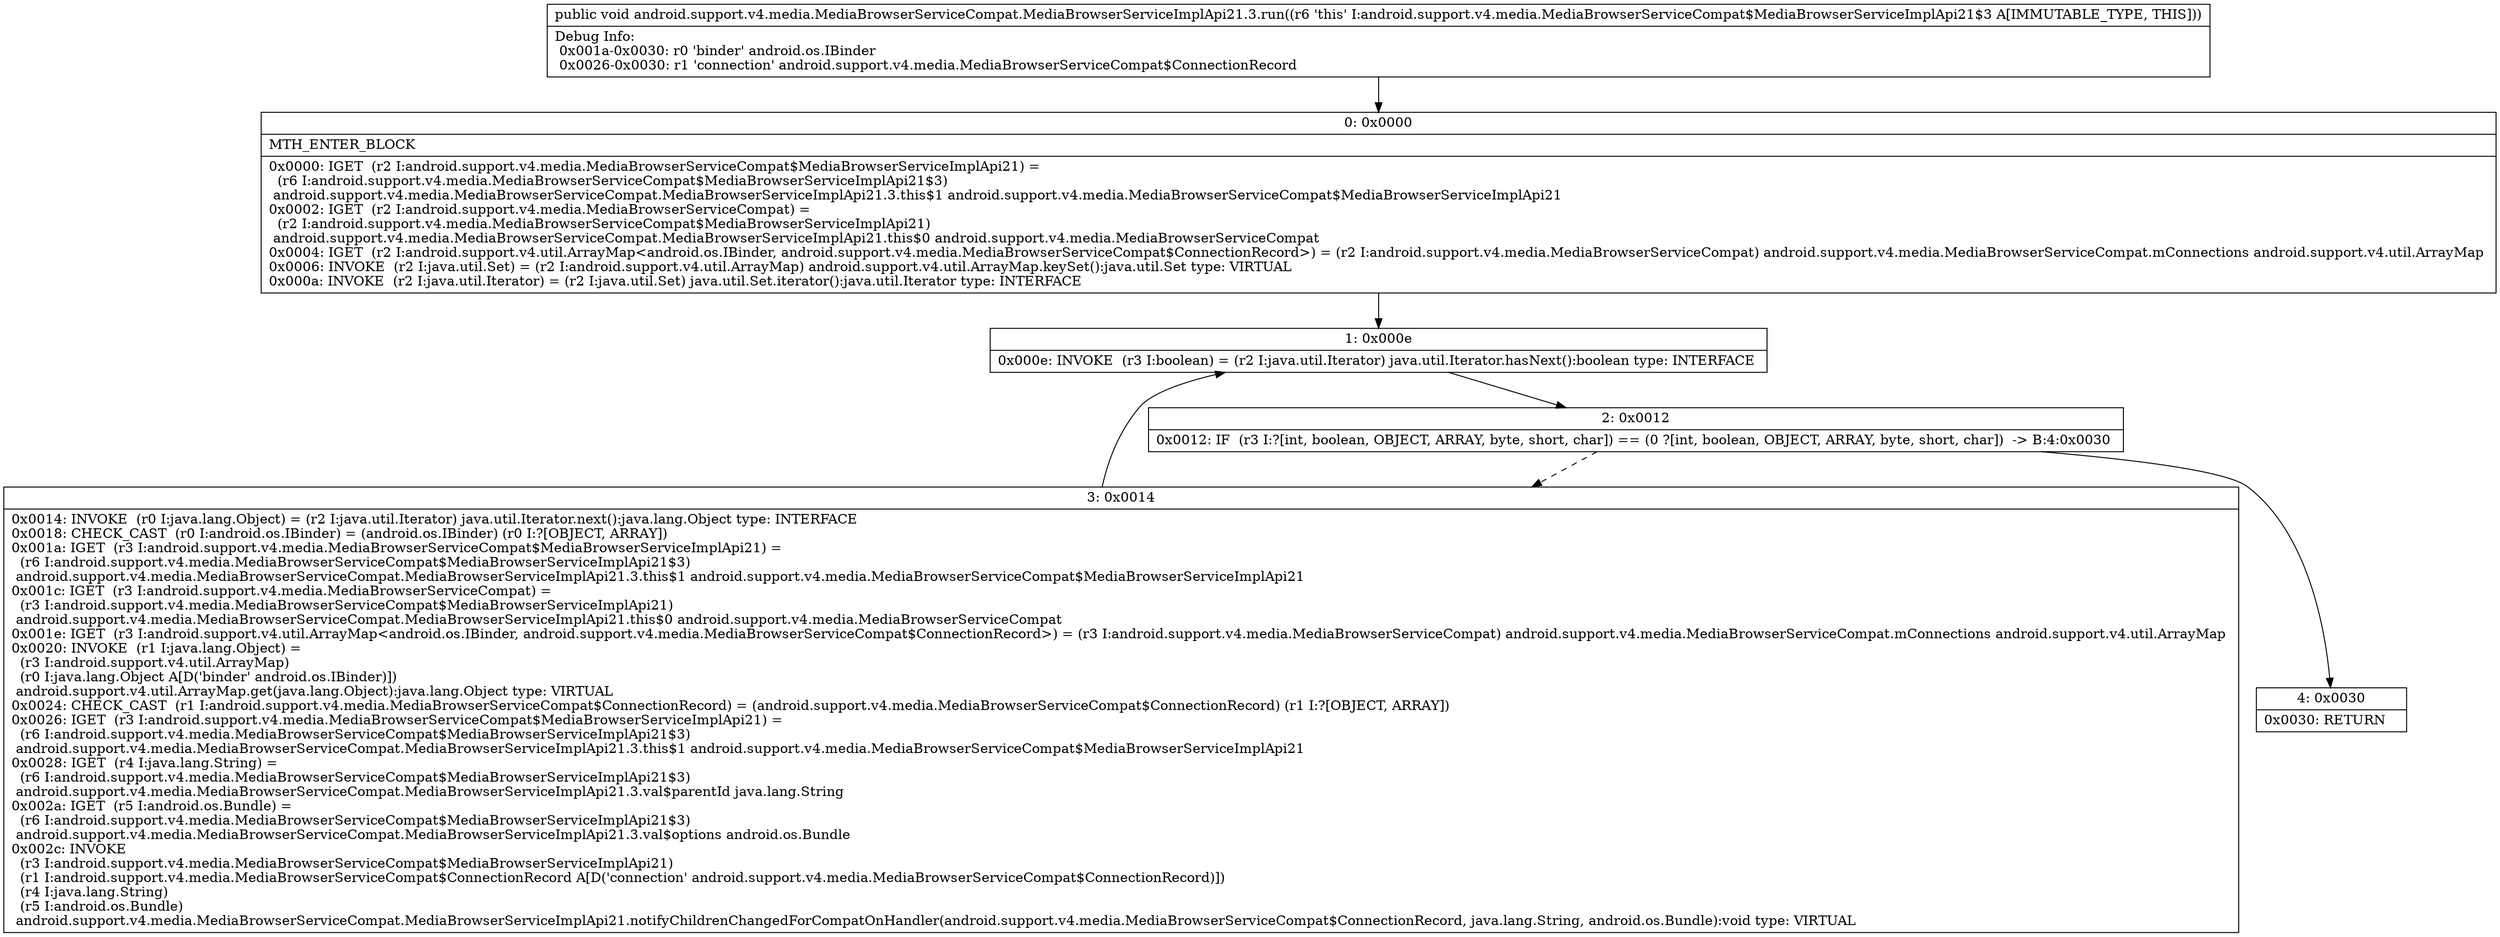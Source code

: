 digraph "CFG forandroid.support.v4.media.MediaBrowserServiceCompat.MediaBrowserServiceImplApi21.3.run()V" {
Node_0 [shape=record,label="{0\:\ 0x0000|MTH_ENTER_BLOCK\l|0x0000: IGET  (r2 I:android.support.v4.media.MediaBrowserServiceCompat$MediaBrowserServiceImplApi21) = \l  (r6 I:android.support.v4.media.MediaBrowserServiceCompat$MediaBrowserServiceImplApi21$3)\l android.support.v4.media.MediaBrowserServiceCompat.MediaBrowserServiceImplApi21.3.this$1 android.support.v4.media.MediaBrowserServiceCompat$MediaBrowserServiceImplApi21 \l0x0002: IGET  (r2 I:android.support.v4.media.MediaBrowserServiceCompat) = \l  (r2 I:android.support.v4.media.MediaBrowserServiceCompat$MediaBrowserServiceImplApi21)\l android.support.v4.media.MediaBrowserServiceCompat.MediaBrowserServiceImplApi21.this$0 android.support.v4.media.MediaBrowserServiceCompat \l0x0004: IGET  (r2 I:android.support.v4.util.ArrayMap\<android.os.IBinder, android.support.v4.media.MediaBrowserServiceCompat$ConnectionRecord\>) = (r2 I:android.support.v4.media.MediaBrowserServiceCompat) android.support.v4.media.MediaBrowserServiceCompat.mConnections android.support.v4.util.ArrayMap \l0x0006: INVOKE  (r2 I:java.util.Set) = (r2 I:android.support.v4.util.ArrayMap) android.support.v4.util.ArrayMap.keySet():java.util.Set type: VIRTUAL \l0x000a: INVOKE  (r2 I:java.util.Iterator) = (r2 I:java.util.Set) java.util.Set.iterator():java.util.Iterator type: INTERFACE \l}"];
Node_1 [shape=record,label="{1\:\ 0x000e|0x000e: INVOKE  (r3 I:boolean) = (r2 I:java.util.Iterator) java.util.Iterator.hasNext():boolean type: INTERFACE \l}"];
Node_2 [shape=record,label="{2\:\ 0x0012|0x0012: IF  (r3 I:?[int, boolean, OBJECT, ARRAY, byte, short, char]) == (0 ?[int, boolean, OBJECT, ARRAY, byte, short, char])  \-\> B:4:0x0030 \l}"];
Node_3 [shape=record,label="{3\:\ 0x0014|0x0014: INVOKE  (r0 I:java.lang.Object) = (r2 I:java.util.Iterator) java.util.Iterator.next():java.lang.Object type: INTERFACE \l0x0018: CHECK_CAST  (r0 I:android.os.IBinder) = (android.os.IBinder) (r0 I:?[OBJECT, ARRAY]) \l0x001a: IGET  (r3 I:android.support.v4.media.MediaBrowserServiceCompat$MediaBrowserServiceImplApi21) = \l  (r6 I:android.support.v4.media.MediaBrowserServiceCompat$MediaBrowserServiceImplApi21$3)\l android.support.v4.media.MediaBrowserServiceCompat.MediaBrowserServiceImplApi21.3.this$1 android.support.v4.media.MediaBrowserServiceCompat$MediaBrowserServiceImplApi21 \l0x001c: IGET  (r3 I:android.support.v4.media.MediaBrowserServiceCompat) = \l  (r3 I:android.support.v4.media.MediaBrowserServiceCompat$MediaBrowserServiceImplApi21)\l android.support.v4.media.MediaBrowserServiceCompat.MediaBrowserServiceImplApi21.this$0 android.support.v4.media.MediaBrowserServiceCompat \l0x001e: IGET  (r3 I:android.support.v4.util.ArrayMap\<android.os.IBinder, android.support.v4.media.MediaBrowserServiceCompat$ConnectionRecord\>) = (r3 I:android.support.v4.media.MediaBrowserServiceCompat) android.support.v4.media.MediaBrowserServiceCompat.mConnections android.support.v4.util.ArrayMap \l0x0020: INVOKE  (r1 I:java.lang.Object) = \l  (r3 I:android.support.v4.util.ArrayMap)\l  (r0 I:java.lang.Object A[D('binder' android.os.IBinder)])\l android.support.v4.util.ArrayMap.get(java.lang.Object):java.lang.Object type: VIRTUAL \l0x0024: CHECK_CAST  (r1 I:android.support.v4.media.MediaBrowserServiceCompat$ConnectionRecord) = (android.support.v4.media.MediaBrowserServiceCompat$ConnectionRecord) (r1 I:?[OBJECT, ARRAY]) \l0x0026: IGET  (r3 I:android.support.v4.media.MediaBrowserServiceCompat$MediaBrowserServiceImplApi21) = \l  (r6 I:android.support.v4.media.MediaBrowserServiceCompat$MediaBrowserServiceImplApi21$3)\l android.support.v4.media.MediaBrowserServiceCompat.MediaBrowserServiceImplApi21.3.this$1 android.support.v4.media.MediaBrowserServiceCompat$MediaBrowserServiceImplApi21 \l0x0028: IGET  (r4 I:java.lang.String) = \l  (r6 I:android.support.v4.media.MediaBrowserServiceCompat$MediaBrowserServiceImplApi21$3)\l android.support.v4.media.MediaBrowserServiceCompat.MediaBrowserServiceImplApi21.3.val$parentId java.lang.String \l0x002a: IGET  (r5 I:android.os.Bundle) = \l  (r6 I:android.support.v4.media.MediaBrowserServiceCompat$MediaBrowserServiceImplApi21$3)\l android.support.v4.media.MediaBrowserServiceCompat.MediaBrowserServiceImplApi21.3.val$options android.os.Bundle \l0x002c: INVOKE  \l  (r3 I:android.support.v4.media.MediaBrowserServiceCompat$MediaBrowserServiceImplApi21)\l  (r1 I:android.support.v4.media.MediaBrowserServiceCompat$ConnectionRecord A[D('connection' android.support.v4.media.MediaBrowserServiceCompat$ConnectionRecord)])\l  (r4 I:java.lang.String)\l  (r5 I:android.os.Bundle)\l android.support.v4.media.MediaBrowserServiceCompat.MediaBrowserServiceImplApi21.notifyChildrenChangedForCompatOnHandler(android.support.v4.media.MediaBrowserServiceCompat$ConnectionRecord, java.lang.String, android.os.Bundle):void type: VIRTUAL \l}"];
Node_4 [shape=record,label="{4\:\ 0x0030|0x0030: RETURN   \l}"];
MethodNode[shape=record,label="{public void android.support.v4.media.MediaBrowserServiceCompat.MediaBrowserServiceImplApi21.3.run((r6 'this' I:android.support.v4.media.MediaBrowserServiceCompat$MediaBrowserServiceImplApi21$3 A[IMMUTABLE_TYPE, THIS]))  | Debug Info:\l  0x001a\-0x0030: r0 'binder' android.os.IBinder\l  0x0026\-0x0030: r1 'connection' android.support.v4.media.MediaBrowserServiceCompat$ConnectionRecord\l}"];
MethodNode -> Node_0;
Node_0 -> Node_1;
Node_1 -> Node_2;
Node_2 -> Node_3[style=dashed];
Node_2 -> Node_4;
Node_3 -> Node_1;
}

